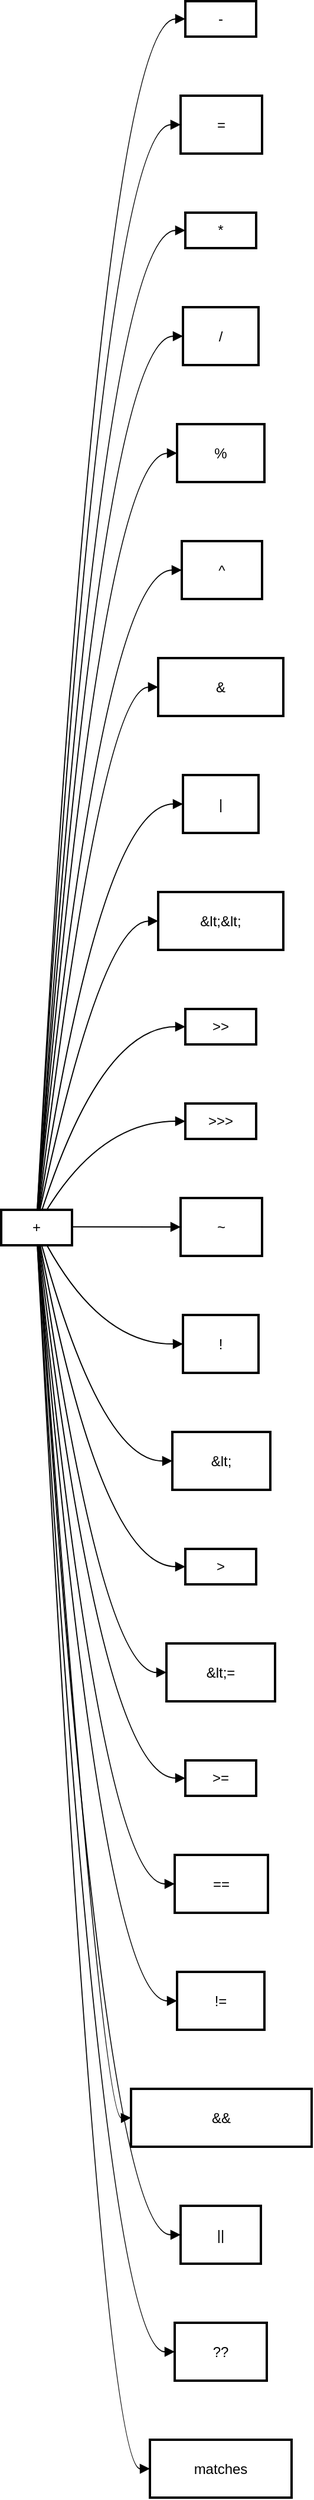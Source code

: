 <mxfile version="24.8.6">
  <diagram name="Page-1" id="Chyut7L2IzlUXLW9Y_o1">
    <mxGraphModel>
      <root>
        <mxCell id="0" />
        <mxCell id="1" parent="0" />
        <mxCell id="2" value="+" style="whiteSpace=wrap;strokeWidth=2;" vertex="1" parent="1">
          <mxGeometry x="8" y="1031" width="60" height="30" as="geometry" />
        </mxCell>
        <mxCell id="3" value="-" style="whiteSpace=wrap;strokeWidth=2;" vertex="1" parent="1">
          <mxGeometry x="164" y="8" width="60" height="30" as="geometry" />
        </mxCell>
        <mxCell id="4" value="=" style="whiteSpace=wrap;strokeWidth=2;" vertex="1" parent="1">
          <mxGeometry x="160" y="88" width="69" height="49" as="geometry" />
        </mxCell>
        <mxCell id="5" value="*" style="whiteSpace=wrap;strokeWidth=2;" vertex="1" parent="1">
          <mxGeometry x="164" y="187" width="60" height="30" as="geometry" />
        </mxCell>
        <mxCell id="6" value="/" style="whiteSpace=wrap;strokeWidth=2;" vertex="1" parent="1">
          <mxGeometry x="162" y="267" width="64" height="49" as="geometry" />
        </mxCell>
        <mxCell id="7" value="%" style="whiteSpace=wrap;strokeWidth=2;" vertex="1" parent="1">
          <mxGeometry x="157" y="366" width="74" height="49" as="geometry" />
        </mxCell>
        <mxCell id="8" value="^" style="whiteSpace=wrap;strokeWidth=2;" vertex="1" parent="1">
          <mxGeometry x="161" y="465" width="68" height="49" as="geometry" />
        </mxCell>
        <mxCell id="9" value="&amp;" style="whiteSpace=wrap;strokeWidth=2;" vertex="1" parent="1">
          <mxGeometry x="141" y="564" width="106" height="49" as="geometry" />
        </mxCell>
        <mxCell id="10" value="|" style="whiteSpace=wrap;strokeWidth=2;" vertex="1" parent="1">
          <mxGeometry x="162" y="663" width="64" height="49" as="geometry" />
        </mxCell>
        <mxCell id="11" value="&amp;lt;&amp;lt;" style="whiteSpace=wrap;strokeWidth=2;" vertex="1" parent="1">
          <mxGeometry x="141" y="762" width="106" height="49" as="geometry" />
        </mxCell>
        <mxCell id="12" value="&gt;&gt;" style="whiteSpace=wrap;strokeWidth=2;" vertex="1" parent="1">
          <mxGeometry x="164" y="861" width="60" height="30" as="geometry" />
        </mxCell>
        <mxCell id="13" value="&gt;&gt;&gt;" style="whiteSpace=wrap;strokeWidth=2;" vertex="1" parent="1">
          <mxGeometry x="164" y="941" width="60" height="30" as="geometry" />
        </mxCell>
        <mxCell id="14" value="~" style="whiteSpace=wrap;strokeWidth=2;" vertex="1" parent="1">
          <mxGeometry x="160" y="1021" width="69" height="49" as="geometry" />
        </mxCell>
        <mxCell id="15" value="!" style="whiteSpace=wrap;strokeWidth=2;" vertex="1" parent="1">
          <mxGeometry x="162" y="1120" width="64" height="49" as="geometry" />
        </mxCell>
        <mxCell id="16" value="&amp;lt;" style="whiteSpace=wrap;strokeWidth=2;" vertex="1" parent="1">
          <mxGeometry x="153" y="1219" width="83" height="49" as="geometry" />
        </mxCell>
        <mxCell id="17" value="&gt;" style="whiteSpace=wrap;strokeWidth=2;" vertex="1" parent="1">
          <mxGeometry x="164" y="1318" width="60" height="30" as="geometry" />
        </mxCell>
        <mxCell id="18" value="&amp;lt;=" style="whiteSpace=wrap;strokeWidth=2;" vertex="1" parent="1">
          <mxGeometry x="148" y="1398" width="92" height="49" as="geometry" />
        </mxCell>
        <mxCell id="19" value="&gt;=" style="whiteSpace=wrap;strokeWidth=2;" vertex="1" parent="1">
          <mxGeometry x="164" y="1497" width="60" height="30" as="geometry" />
        </mxCell>
        <mxCell id="20" value="==" style="whiteSpace=wrap;strokeWidth=2;" vertex="1" parent="1">
          <mxGeometry x="155" y="1577" width="79" height="49" as="geometry" />
        </mxCell>
        <mxCell id="21" value="!=" style="whiteSpace=wrap;strokeWidth=2;" vertex="1" parent="1">
          <mxGeometry x="157" y="1676" width="74" height="49" as="geometry" />
        </mxCell>
        <mxCell id="22" value="&amp;&amp;" style="whiteSpace=wrap;strokeWidth=2;" vertex="1" parent="1">
          <mxGeometry x="118" y="1775" width="153" height="49" as="geometry" />
        </mxCell>
        <mxCell id="23" value="||" style="whiteSpace=wrap;strokeWidth=2;" vertex="1" parent="1">
          <mxGeometry x="160" y="1874" width="68" height="49" as="geometry" />
        </mxCell>
        <mxCell id="24" value="??" style="whiteSpace=wrap;strokeWidth=2;" vertex="1" parent="1">
          <mxGeometry x="155" y="1973" width="78" height="49" as="geometry" />
        </mxCell>
        <mxCell id="25" value="matches" style="whiteSpace=wrap;strokeWidth=2;" vertex="1" parent="1">
          <mxGeometry x="134" y="2072" width="120" height="49" as="geometry" />
        </mxCell>
        <mxCell id="26" value="" style="curved=1;startArrow=none;endArrow=block;exitX=0.51;exitY=-0.02;entryX=0;entryY=0.5;" edge="1" parent="1" source="2" target="3">
          <mxGeometry relative="1" as="geometry">
            <Array as="points">
              <mxPoint x="93" y="23" />
            </Array>
          </mxGeometry>
        </mxCell>
        <mxCell id="27" value="" style="curved=1;startArrow=none;endArrow=block;exitX=0.51;exitY=-0.02;entryX=-0.01;entryY=0.5;" edge="1" parent="1" source="2" target="4">
          <mxGeometry relative="1" as="geometry">
            <Array as="points">
              <mxPoint x="93" y="113" />
            </Array>
          </mxGeometry>
        </mxCell>
        <mxCell id="28" value="" style="curved=1;startArrow=none;endArrow=block;exitX=0.52;exitY=-0.02;entryX=0;entryY=0.5;" edge="1" parent="1" source="2" target="5">
          <mxGeometry relative="1" as="geometry">
            <Array as="points">
              <mxPoint x="93" y="202" />
            </Array>
          </mxGeometry>
        </mxCell>
        <mxCell id="29" value="" style="curved=1;startArrow=none;endArrow=block;exitX=0.52;exitY=-0.02;entryX=0;entryY=0.5;" edge="1" parent="1" source="2" target="6">
          <mxGeometry relative="1" as="geometry">
            <Array as="points">
              <mxPoint x="93" y="292" />
            </Array>
          </mxGeometry>
        </mxCell>
        <mxCell id="30" value="" style="curved=1;startArrow=none;endArrow=block;exitX=0.52;exitY=-0.02;entryX=0;entryY=0.5;" edge="1" parent="1" source="2" target="7">
          <mxGeometry relative="1" as="geometry">
            <Array as="points">
              <mxPoint x="93" y="391" />
            </Array>
          </mxGeometry>
        </mxCell>
        <mxCell id="31" value="" style="curved=1;startArrow=none;endArrow=block;exitX=0.52;exitY=-0.02;entryX=-0.01;entryY=0.5;" edge="1" parent="1" source="2" target="8">
          <mxGeometry relative="1" as="geometry">
            <Array as="points">
              <mxPoint x="93" y="490" />
            </Array>
          </mxGeometry>
        </mxCell>
        <mxCell id="32" value="" style="curved=1;startArrow=none;endArrow=block;exitX=0.53;exitY=-0.02;entryX=0;entryY=0.5;" edge="1" parent="1" source="2" target="9">
          <mxGeometry relative="1" as="geometry">
            <Array as="points">
              <mxPoint x="93" y="589" />
            </Array>
          </mxGeometry>
        </mxCell>
        <mxCell id="33" value="" style="curved=1;startArrow=none;endArrow=block;exitX=0.54;exitY=-0.02;entryX=0;entryY=0.5;" edge="1" parent="1" source="2" target="10">
          <mxGeometry relative="1" as="geometry">
            <Array as="points">
              <mxPoint x="93" y="688" />
            </Array>
          </mxGeometry>
        </mxCell>
        <mxCell id="34" value="" style="curved=1;startArrow=none;endArrow=block;exitX=0.55;exitY=-0.02;entryX=0;entryY=0.5;" edge="1" parent="1" source="2" target="11">
          <mxGeometry relative="1" as="geometry">
            <Array as="points">
              <mxPoint x="93" y="787" />
            </Array>
          </mxGeometry>
        </mxCell>
        <mxCell id="35" value="" style="curved=1;startArrow=none;endArrow=block;exitX=0.58;exitY=-0.02;entryX=0;entryY=0.5;" edge="1" parent="1" source="2" target="12">
          <mxGeometry relative="1" as="geometry">
            <Array as="points">
              <mxPoint x="93" y="876" />
            </Array>
          </mxGeometry>
        </mxCell>
        <mxCell id="36" value="" style="curved=1;startArrow=none;endArrow=block;exitX=0.65;exitY=-0.02;entryX=0;entryY=0.5;" edge="1" parent="1" source="2" target="13">
          <mxGeometry relative="1" as="geometry">
            <Array as="points">
              <mxPoint x="93" y="956" />
            </Array>
          </mxGeometry>
        </mxCell>
        <mxCell id="37" value="" style="curved=1;startArrow=none;endArrow=block;exitX=1;exitY=0.48;entryX=-0.01;entryY=0.5;" edge="1" parent="1" source="2" target="14">
          <mxGeometry relative="1" as="geometry">
            <Array as="points" />
          </mxGeometry>
        </mxCell>
        <mxCell id="38" value="" style="curved=1;startArrow=none;endArrow=block;exitX=0.64;exitY=0.98;entryX=0;entryY=0.5;" edge="1" parent="1" source="2" target="15">
          <mxGeometry relative="1" as="geometry">
            <Array as="points">
              <mxPoint x="93" y="1145" />
            </Array>
          </mxGeometry>
        </mxCell>
        <mxCell id="39" value="" style="curved=1;startArrow=none;endArrow=block;exitX=0.57;exitY=0.98;entryX=0;entryY=0.5;" edge="1" parent="1" source="2" target="16">
          <mxGeometry relative="1" as="geometry">
            <Array as="points">
              <mxPoint x="93" y="1244" />
            </Array>
          </mxGeometry>
        </mxCell>
        <mxCell id="40" value="" style="curved=1;startArrow=none;endArrow=block;exitX=0.55;exitY=0.98;entryX=0;entryY=0.5;" edge="1" parent="1" source="2" target="17">
          <mxGeometry relative="1" as="geometry">
            <Array as="points">
              <mxPoint x="93" y="1333" />
            </Array>
          </mxGeometry>
        </mxCell>
        <mxCell id="41" value="" style="curved=1;startArrow=none;endArrow=block;exitX=0.54;exitY=0.98;entryX=0;entryY=0.5;" edge="1" parent="1" source="2" target="18">
          <mxGeometry relative="1" as="geometry">
            <Array as="points">
              <mxPoint x="93" y="1423" />
            </Array>
          </mxGeometry>
        </mxCell>
        <mxCell id="42" value="" style="curved=1;startArrow=none;endArrow=block;exitX=0.53;exitY=0.98;entryX=0;entryY=0.5;" edge="1" parent="1" source="2" target="19">
          <mxGeometry relative="1" as="geometry">
            <Array as="points">
              <mxPoint x="93" y="1512" />
            </Array>
          </mxGeometry>
        </mxCell>
        <mxCell id="43" value="" style="curved=1;startArrow=none;endArrow=block;exitX=0.52;exitY=0.98;entryX=0;entryY=0.5;" edge="1" parent="1" source="2" target="20">
          <mxGeometry relative="1" as="geometry">
            <Array as="points">
              <mxPoint x="93" y="1602" />
            </Array>
          </mxGeometry>
        </mxCell>
        <mxCell id="44" value="" style="curved=1;startArrow=none;endArrow=block;exitX=0.52;exitY=0.98;entryX=0;entryY=0.5;" edge="1" parent="1" source="2" target="21">
          <mxGeometry relative="1" as="geometry">
            <Array as="points">
              <mxPoint x="93" y="1701" />
            </Array>
          </mxGeometry>
        </mxCell>
        <mxCell id="45" value="" style="curved=1;startArrow=none;endArrow=block;exitX=0.52;exitY=0.98;entryX=0;entryY=0.5;" edge="1" parent="1" source="2" target="22">
          <mxGeometry relative="1" as="geometry">
            <Array as="points">
              <mxPoint x="93" y="1800" />
            </Array>
          </mxGeometry>
        </mxCell>
        <mxCell id="46" value="" style="curved=1;startArrow=none;endArrow=block;exitX=0.52;exitY=0.98;entryX=0;entryY=0.5;" edge="1" parent="1" source="2" target="23">
          <mxGeometry relative="1" as="geometry">
            <Array as="points">
              <mxPoint x="93" y="1899" />
            </Array>
          </mxGeometry>
        </mxCell>
        <mxCell id="47" value="" style="curved=1;startArrow=none;endArrow=block;exitX=0.51;exitY=0.98;entryX=0;entryY=0.5;" edge="1" parent="1" source="2" target="24">
          <mxGeometry relative="1" as="geometry">
            <Array as="points">
              <mxPoint x="93" y="1998" />
            </Array>
          </mxGeometry>
        </mxCell>
        <mxCell id="48" value="" style="curved=1;startArrow=none;endArrow=block;exitX=0.51;exitY=0.98;entryX=0;entryY=0.5;" edge="1" parent="1" source="2" target="25">
          <mxGeometry relative="1" as="geometry">
            <Array as="points">
              <mxPoint x="93" y="2097" />
            </Array>
          </mxGeometry>
        </mxCell>
      </root>
    </mxGraphModel>
  </diagram>
</mxfile>
